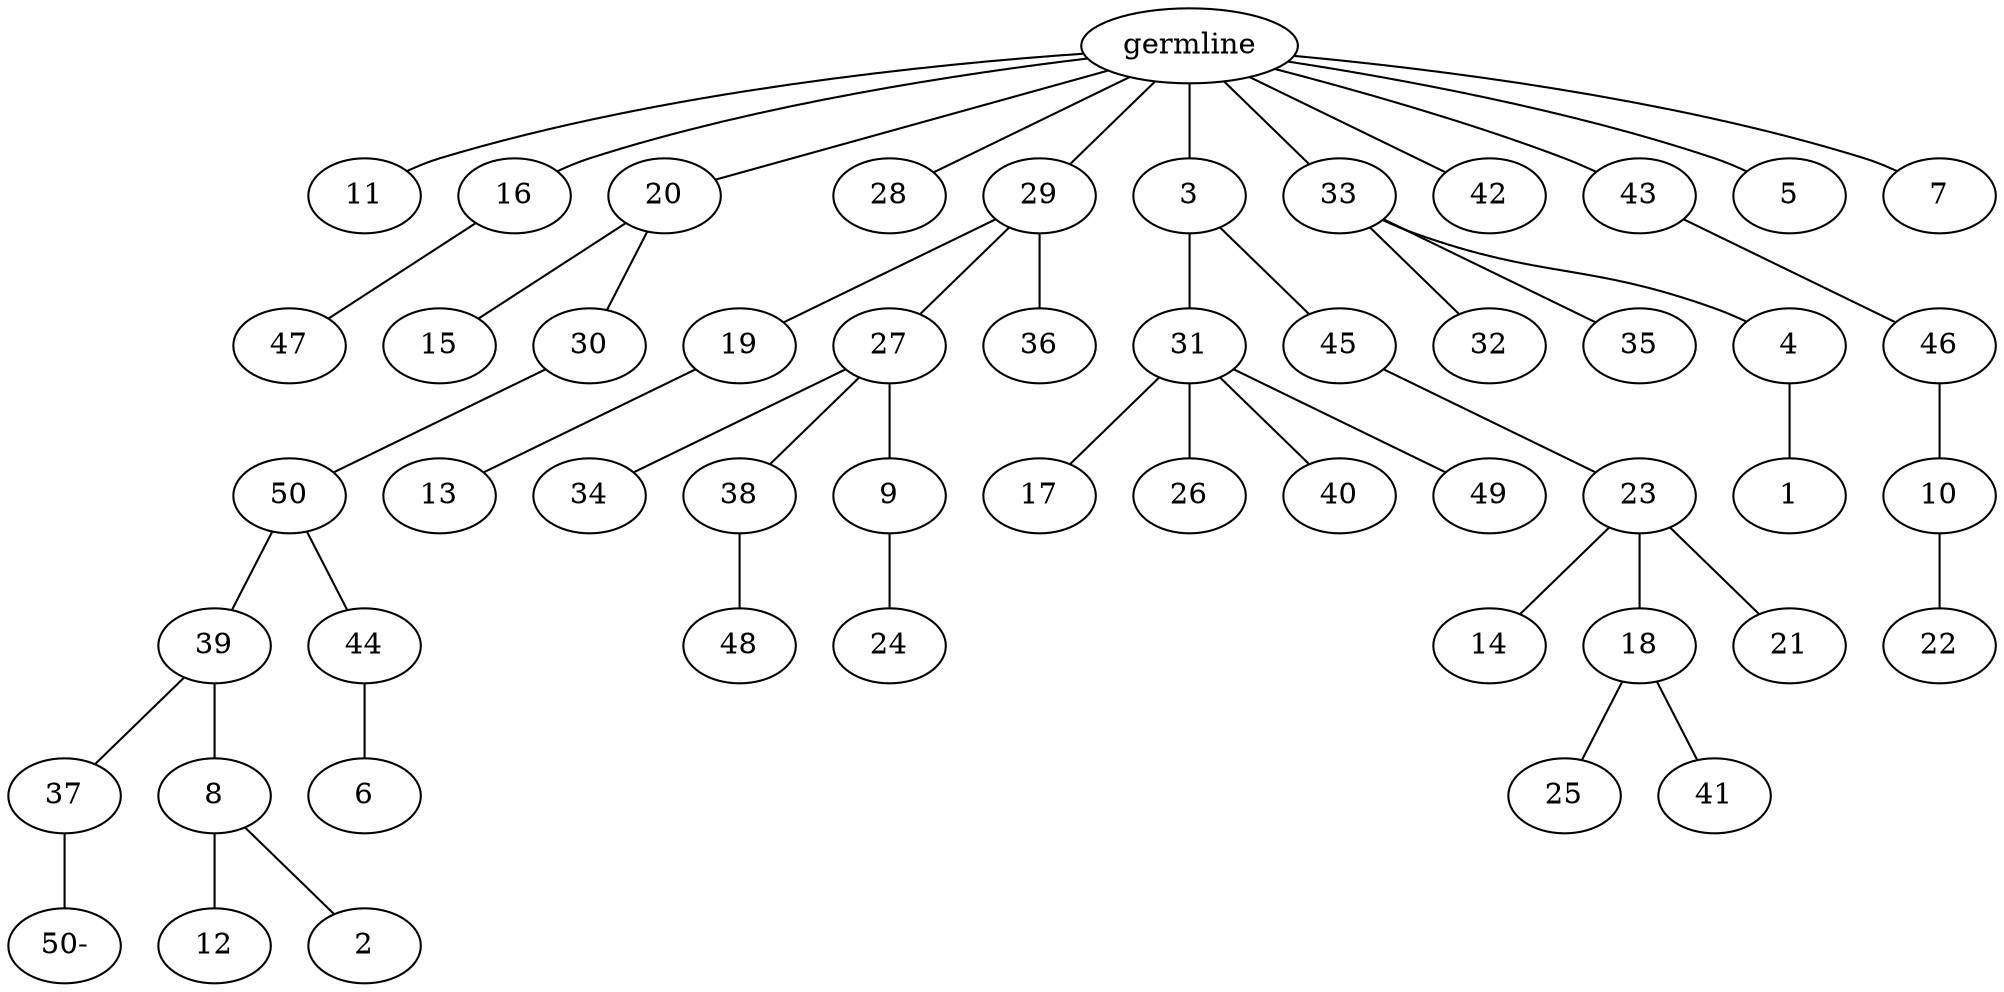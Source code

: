 graph tree {
    "140024552846288" [label="germline"];
    "140024552840064" [label="11"];
    "140024552837952" [label="16"];
    "140024552838144" [label="47"];
    "140024552837616" [label="20"];
    "140024552839104" [label="15"];
    "140024552840928" [label="30"];
    "140024552791248" [label="50"];
    "140024552869600" [label="39"];
    "140024552867968" [label="37"];
    "140024552900880" [label="50-"];
    "140024552868256" [label="8"];
    "140024552867584" [label="12"];
    "140024552868544" [label="2"];
    "140024552869072" [label="44"];
    "140024552869408" [label="6"];
    "140024552840160" [label="28"];
    "140024552791824" [label="29"];
    "140024552840304" [label="19"];
    "140024552869264" [label="13"];
    "140024552868016" [label="27"];
    "140024552869504" [label="34"];
    "140024552867680" [label="38"];
    "140024553257664" [label="48"];
    "140024552865952" [label="9"];
    "140024553258432" [label="24"];
    "140024552866624" [label="36"];
    "140024552792016" [label="3"];
    "140024552866576" [label="31"];
    "140024553258240" [label="17"];
    "140024553258864" [label="26"];
    "140024552813520" [label="40"];
    "140024552812704" [label="49"];
    "140024553257568" [label="45"];
    "140024552815776" [label="23"];
    "140024552815200" [label="14"];
    "140024552815968" [label="18"];
    "140024552815440" [label="25"];
    "140024552813184" [label="41"];
    "140024552815104" [label="21"];
    "140024552838480" [label="33"];
    "140024552813616" [label="32"];
    "140024552814384" [label="35"];
    "140024552815056" [label="4"];
    "140024552812800" [label="1"];
    "140024552789520" [label="42"];
    "140024553256608" [label="43"];
    "140024553268176" [label="46"];
    "140024553270768" [label="10"];
    "140024553270864" [label="22"];
    "140024552866096" [label="5"];
    "140024552813664" [label="7"];
    "140024552846288" -- "140024552840064";
    "140024552846288" -- "140024552837952";
    "140024552846288" -- "140024552837616";
    "140024552846288" -- "140024552840160";
    "140024552846288" -- "140024552791824";
    "140024552846288" -- "140024552792016";
    "140024552846288" -- "140024552838480";
    "140024552846288" -- "140024552789520";
    "140024552846288" -- "140024553256608";
    "140024552846288" -- "140024552866096";
    "140024552846288" -- "140024552813664";
    "140024552837952" -- "140024552838144";
    "140024552837616" -- "140024552839104";
    "140024552837616" -- "140024552840928";
    "140024552840928" -- "140024552791248";
    "140024552791248" -- "140024552869600";
    "140024552791248" -- "140024552869072";
    "140024552869600" -- "140024552867968";
    "140024552869600" -- "140024552868256";
    "140024552867968" -- "140024552900880";
    "140024552868256" -- "140024552867584";
    "140024552868256" -- "140024552868544";
    "140024552869072" -- "140024552869408";
    "140024552791824" -- "140024552840304";
    "140024552791824" -- "140024552868016";
    "140024552791824" -- "140024552866624";
    "140024552840304" -- "140024552869264";
    "140024552868016" -- "140024552869504";
    "140024552868016" -- "140024552867680";
    "140024552868016" -- "140024552865952";
    "140024552867680" -- "140024553257664";
    "140024552865952" -- "140024553258432";
    "140024552792016" -- "140024552866576";
    "140024552792016" -- "140024553257568";
    "140024552866576" -- "140024553258240";
    "140024552866576" -- "140024553258864";
    "140024552866576" -- "140024552813520";
    "140024552866576" -- "140024552812704";
    "140024553257568" -- "140024552815776";
    "140024552815776" -- "140024552815200";
    "140024552815776" -- "140024552815968";
    "140024552815776" -- "140024552815104";
    "140024552815968" -- "140024552815440";
    "140024552815968" -- "140024552813184";
    "140024552838480" -- "140024552813616";
    "140024552838480" -- "140024552814384";
    "140024552838480" -- "140024552815056";
    "140024552815056" -- "140024552812800";
    "140024553256608" -- "140024553268176";
    "140024553268176" -- "140024553270768";
    "140024553270768" -- "140024553270864";
}
